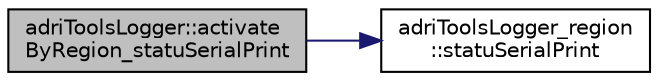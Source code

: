 digraph "adriToolsLogger::activateByRegion_statuSerialPrint"
{
 // LATEX_PDF_SIZE
  edge [fontname="Helvetica",fontsize="10",labelfontname="Helvetica",labelfontsize="10"];
  node [fontname="Helvetica",fontsize="10",shape=record];
  rankdir="LR";
  Node1 [label="adriToolsLogger::activate\lByRegion_statuSerialPrint",height=0.2,width=0.4,color="black", fillcolor="grey75", style="filled", fontcolor="black",tooltip="obtenir si la region peut \"printf\""];
  Node1 -> Node2 [color="midnightblue",fontsize="10",style="solid",fontname="Helvetica"];
  Node2 [label="adriToolsLogger_region\l::statuSerialPrint",height=0.2,width=0.4,color="black", fillcolor="white", style="filled",URL="$classadri_tools_logger__region.html#a71b9ec397a6f8f1b3fb1a26b419b1be5",tooltip="get the value of _serial"];
}
